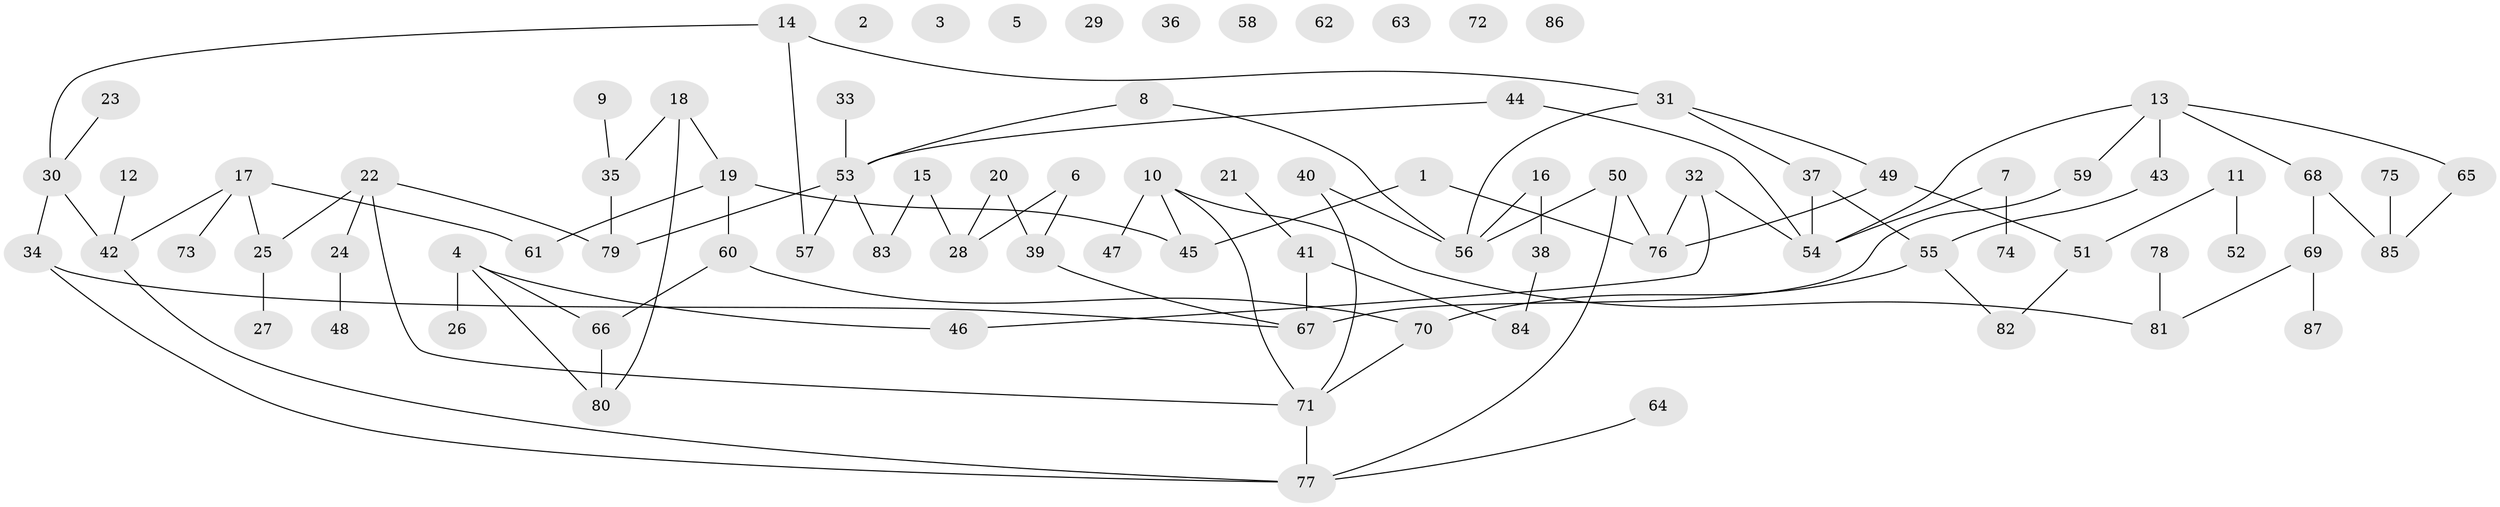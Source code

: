 // coarse degree distribution, {0: 0.29411764705882354, 3: 0.058823529411764705, 1: 0.23529411764705882, 2: 0.14705882352941177, 5: 0.11764705882352941, 4: 0.08823529411764706, 7: 0.058823529411764705}
// Generated by graph-tools (version 1.1) at 2025/42/03/04/25 21:42:24]
// undirected, 87 vertices, 101 edges
graph export_dot {
graph [start="1"]
  node [color=gray90,style=filled];
  1;
  2;
  3;
  4;
  5;
  6;
  7;
  8;
  9;
  10;
  11;
  12;
  13;
  14;
  15;
  16;
  17;
  18;
  19;
  20;
  21;
  22;
  23;
  24;
  25;
  26;
  27;
  28;
  29;
  30;
  31;
  32;
  33;
  34;
  35;
  36;
  37;
  38;
  39;
  40;
  41;
  42;
  43;
  44;
  45;
  46;
  47;
  48;
  49;
  50;
  51;
  52;
  53;
  54;
  55;
  56;
  57;
  58;
  59;
  60;
  61;
  62;
  63;
  64;
  65;
  66;
  67;
  68;
  69;
  70;
  71;
  72;
  73;
  74;
  75;
  76;
  77;
  78;
  79;
  80;
  81;
  82;
  83;
  84;
  85;
  86;
  87;
  1 -- 45;
  1 -- 76;
  4 -- 26;
  4 -- 46;
  4 -- 66;
  4 -- 80;
  6 -- 28;
  6 -- 39;
  7 -- 54;
  7 -- 74;
  8 -- 53;
  8 -- 56;
  9 -- 35;
  10 -- 45;
  10 -- 47;
  10 -- 71;
  10 -- 81;
  11 -- 51;
  11 -- 52;
  12 -- 42;
  13 -- 43;
  13 -- 54;
  13 -- 59;
  13 -- 65;
  13 -- 68;
  14 -- 30;
  14 -- 31;
  14 -- 57;
  15 -- 28;
  15 -- 83;
  16 -- 38;
  16 -- 56;
  17 -- 25;
  17 -- 42;
  17 -- 61;
  17 -- 73;
  18 -- 19;
  18 -- 35;
  18 -- 80;
  19 -- 45;
  19 -- 60;
  19 -- 61;
  20 -- 28;
  20 -- 39;
  21 -- 41;
  22 -- 24;
  22 -- 25;
  22 -- 71;
  22 -- 79;
  23 -- 30;
  24 -- 48;
  25 -- 27;
  30 -- 34;
  30 -- 42;
  31 -- 37;
  31 -- 49;
  31 -- 56;
  32 -- 46;
  32 -- 54;
  32 -- 76;
  33 -- 53;
  34 -- 67;
  34 -- 77;
  35 -- 79;
  37 -- 54;
  37 -- 55;
  38 -- 84;
  39 -- 67;
  40 -- 56;
  40 -- 71;
  41 -- 67;
  41 -- 84;
  42 -- 77;
  43 -- 55;
  44 -- 53;
  44 -- 54;
  49 -- 51;
  49 -- 76;
  50 -- 56;
  50 -- 76;
  50 -- 77;
  51 -- 82;
  53 -- 57;
  53 -- 79;
  53 -- 83;
  55 -- 70;
  55 -- 82;
  59 -- 67;
  60 -- 66;
  60 -- 70;
  64 -- 77;
  65 -- 85;
  66 -- 80;
  68 -- 69;
  68 -- 85;
  69 -- 81;
  69 -- 87;
  70 -- 71;
  71 -- 77;
  75 -- 85;
  78 -- 81;
}

